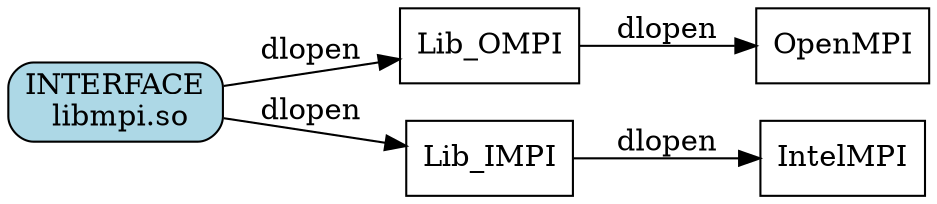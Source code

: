 digraph G {
  rankdir=LR;
  // Nodes
  node [shape=box];
  lib_ompi [label="Lib_OMPI"];
  lib_impi [label="Lib_IMPI"];
  openmpi [label="OpenMPI"];
  intelmpi [label="IntelMPI"];
  node [shape=box, style="rounded,filled", fillcolor=lightblue];
  Interface [label="INTERFACE\n libmpi.so"];
  // Links
  Interface -> lib_ompi [label="dlopen"];
  lib_ompi -> openmpi [label="dlopen"];
  Interface -> lib_impi [label="dlopen"];
  lib_impi -> intelmpi [label="dlopen"];
}
